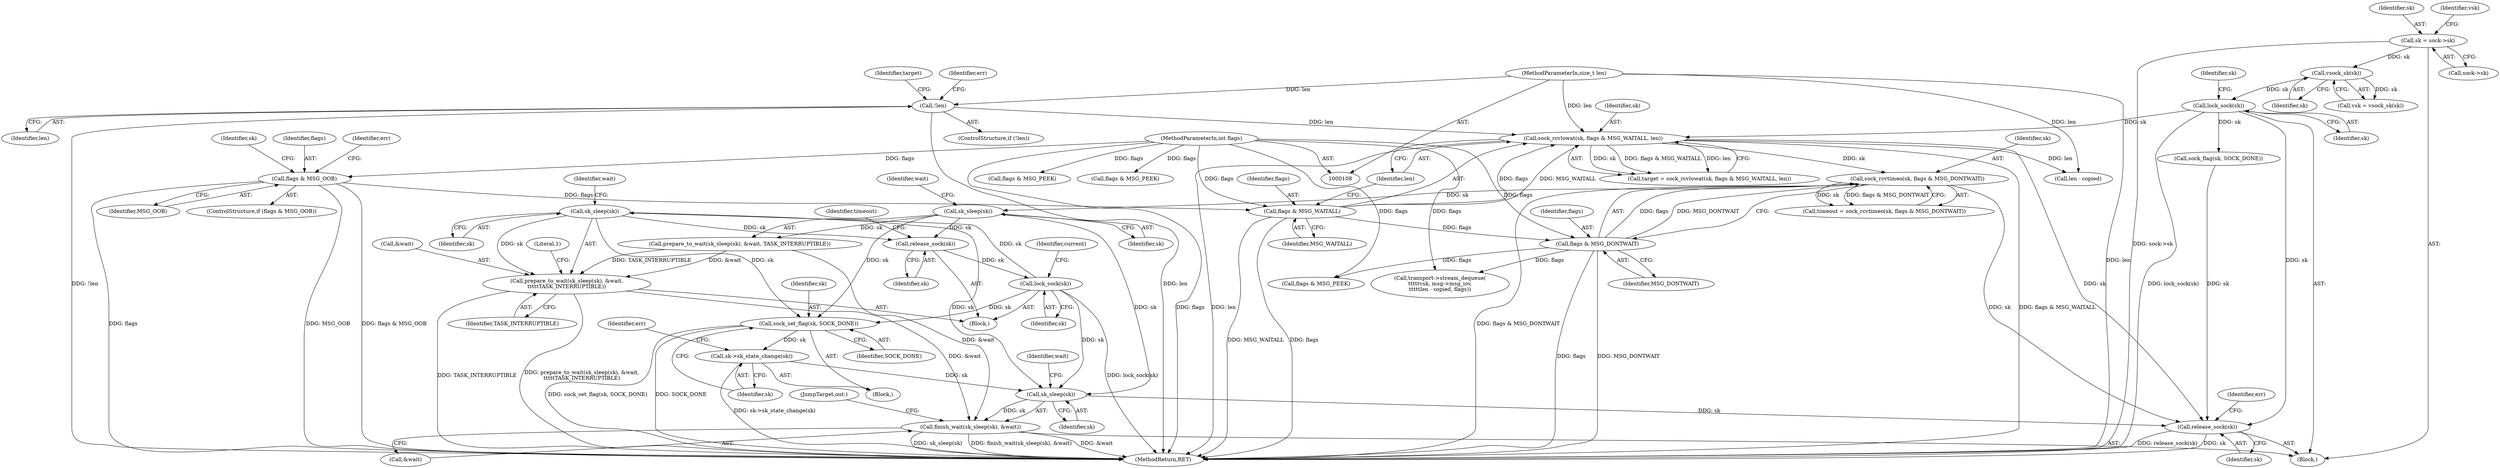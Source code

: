 digraph "0_linux_f3d3342602f8bcbf37d7c46641cb9bca7618eb1c_37@API" {
"1000397" [label="(Call,sk_sleep(sk))"];
"1000374" [label="(Call,lock_sock(sk))"];
"1000368" [label="(Call,release_sock(sk))"];
"1000397" [label="(Call,sk_sleep(sk))"];
"1000229" [label="(Call,sk_sleep(sk))"];
"1000208" [label="(Call,sock_rcvtimeo(sk, flags & MSG_DONTWAIT))"];
"1000189" [label="(Call,sock_rcvlowat(sk, flags & MSG_WAITALL, len))"];
"1000136" [label="(Call,lock_sock(sk))"];
"1000131" [label="(Call,vsock_sk(sk))"];
"1000124" [label="(Call,sk = sock->sk)"];
"1000191" [label="(Call,flags & MSG_WAITALL)"];
"1000159" [label="(Call,flags & MSG_OOB)"];
"1000113" [label="(MethodParameterIn,int flags)"];
"1000180" [label="(Call,!len)"];
"1000112" [label="(MethodParameterIn,size_t len)"];
"1000210" [label="(Call,flags & MSG_DONTWAIT)"];
"1000396" [label="(Call,prepare_to_wait(sk_sleep(sk), &wait,\n\t\t\t\t\tTASK_INTERRUPTIBLE))"];
"1000460" [label="(Call,finish_wait(sk_sleep(sk), &wait))"];
"1000451" [label="(Call,sock_set_flag(sk, SOCK_DONE))"];
"1000454" [label="(Call,sk->sk_state_change(sk))"];
"1000461" [label="(Call,sk_sleep(sk))"];
"1000466" [label="(Call,release_sock(sk))"];
"1000465" [label="(JumpTarget,out:)"];
"1000137" [label="(Identifier,sk)"];
"1000124" [label="(Call,sk = sock->sk)"];
"1000171" [label="(Identifier,sk)"];
"1000141" [label="(Identifier,sk)"];
"1000452" [label="(Identifier,sk)"];
"1000460" [label="(Call,finish_wait(sk_sleep(sk), &wait))"];
"1000126" [label="(Call,sock->sk)"];
"1000160" [label="(Identifier,flags)"];
"1000146" [label="(Call,sock_flag(sk, SOCK_DONE))"];
"1000193" [label="(Identifier,MSG_WAITALL)"];
"1000273" [label="(Call,transport->stream_dequeue(\n\t\t\t\t\tvsk, msg->msg_iov,\n\t\t\t\t\tlen - copied, flags))"];
"1000375" [label="(Identifier,sk)"];
"1000211" [label="(Identifier,flags)"];
"1000466" [label="(Call,release_sock(sk))"];
"1000467" [label="(Identifier,sk)"];
"1000129" [label="(Call,vsk = vsock_sk(sk))"];
"1000451" [label="(Call,sock_set_flag(sk, SOCK_DONE))"];
"1000401" [label="(Identifier,TASK_INTERRUPTIBLE)"];
"1000462" [label="(Identifier,sk)"];
"1000184" [label="(Identifier,err)"];
"1000208" [label="(Call,sock_rcvtimeo(sk, flags & MSG_DONTWAIT))"];
"1000400" [label="(Identifier,wait)"];
"1000164" [label="(Identifier,err)"];
"1000317" [label="(Call,flags & MSG_PEEK)"];
"1000229" [label="(Call,sk_sleep(sk))"];
"1000189" [label="(Call,sock_rcvlowat(sk, flags & MSG_WAITALL, len))"];
"1000180" [label="(Call,!len)"];
"1000302" [label="(Call,flags & MSG_PEEK)"];
"1000232" [label="(Identifier,wait)"];
"1000192" [label="(Identifier,flags)"];
"1000396" [label="(Call,prepare_to_wait(sk_sleep(sk), &wait,\n\t\t\t\t\tTASK_INTERRUPTIBLE))"];
"1000374" [label="(Call,lock_sock(sk))"];
"1000210" [label="(Call,flags & MSG_DONTWAIT)"];
"1000194" [label="(Identifier,len)"];
"1000112" [label="(MethodParameterIn,size_t len)"];
"1000212" [label="(Identifier,MSG_DONTWAIT)"];
"1000125" [label="(Identifier,sk)"];
"1000228" [label="(Call,prepare_to_wait(sk_sleep(sk), &wait, TASK_INTERRUPTIBLE))"];
"1000114" [label="(Block,)"];
"1000159" [label="(Call,flags & MSG_OOB)"];
"1000161" [label="(Identifier,MSG_OOB)"];
"1000464" [label="(Identifier,wait)"];
"1000461" [label="(Call,sk_sleep(sk))"];
"1000190" [label="(Identifier,sk)"];
"1000371" [label="(Identifier,timeout)"];
"1000136" [label="(Call,lock_sock(sk))"];
"1000463" [label="(Call,&wait)"];
"1000131" [label="(Call,vsock_sk(sk))"];
"1000453" [label="(Identifier,SOCK_DONE)"];
"1000191" [label="(Call,flags & MSG_WAITALL)"];
"1000132" [label="(Identifier,sk)"];
"1000429" [label="(Call,flags & MSG_PEEK)"];
"1000188" [label="(Identifier,target)"];
"1000378" [label="(Identifier,current)"];
"1000454" [label="(Call,sk->sk_state_change(sk))"];
"1000397" [label="(Call,sk_sleep(sk))"];
"1000187" [label="(Call,target = sock_rcvlowat(sk, flags & MSG_WAITALL, len))"];
"1000278" [label="(Call,len - copied)"];
"1000457" [label="(Identifier,err)"];
"1000469" [label="(Identifier,err)"];
"1000398" [label="(Identifier,sk)"];
"1000158" [label="(ControlStructure,if (flags & MSG_OOB))"];
"1000179" [label="(ControlStructure,if (!len))"];
"1000368" [label="(Call,release_sock(sk))"];
"1000470" [label="(MethodReturn,RET)"];
"1000113" [label="(MethodParameterIn,int flags)"];
"1000209" [label="(Identifier,sk)"];
"1000445" [label="(Block,)"];
"1000455" [label="(Identifier,sk)"];
"1000230" [label="(Identifier,sk)"];
"1000206" [label="(Call,timeout = sock_rcvtimeo(sk, flags & MSG_DONTWAIT))"];
"1000369" [label="(Identifier,sk)"];
"1000235" [label="(Literal,1)"];
"1000325" [label="(Block,)"];
"1000181" [label="(Identifier,len)"];
"1000399" [label="(Call,&wait)"];
"1000130" [label="(Identifier,vsk)"];
"1000397" -> "1000396"  [label="AST: "];
"1000397" -> "1000398"  [label="CFG: "];
"1000398" -> "1000397"  [label="AST: "];
"1000400" -> "1000397"  [label="CFG: "];
"1000397" -> "1000368"  [label="DDG: sk"];
"1000397" -> "1000396"  [label="DDG: sk"];
"1000374" -> "1000397"  [label="DDG: sk"];
"1000397" -> "1000451"  [label="DDG: sk"];
"1000397" -> "1000461"  [label="DDG: sk"];
"1000374" -> "1000325"  [label="AST: "];
"1000374" -> "1000375"  [label="CFG: "];
"1000375" -> "1000374"  [label="AST: "];
"1000378" -> "1000374"  [label="CFG: "];
"1000374" -> "1000470"  [label="DDG: lock_sock(sk)"];
"1000368" -> "1000374"  [label="DDG: sk"];
"1000374" -> "1000451"  [label="DDG: sk"];
"1000374" -> "1000461"  [label="DDG: sk"];
"1000368" -> "1000325"  [label="AST: "];
"1000368" -> "1000369"  [label="CFG: "];
"1000369" -> "1000368"  [label="AST: "];
"1000371" -> "1000368"  [label="CFG: "];
"1000229" -> "1000368"  [label="DDG: sk"];
"1000229" -> "1000228"  [label="AST: "];
"1000229" -> "1000230"  [label="CFG: "];
"1000230" -> "1000229"  [label="AST: "];
"1000232" -> "1000229"  [label="CFG: "];
"1000229" -> "1000228"  [label="DDG: sk"];
"1000208" -> "1000229"  [label="DDG: sk"];
"1000229" -> "1000451"  [label="DDG: sk"];
"1000229" -> "1000461"  [label="DDG: sk"];
"1000208" -> "1000206"  [label="AST: "];
"1000208" -> "1000210"  [label="CFG: "];
"1000209" -> "1000208"  [label="AST: "];
"1000210" -> "1000208"  [label="AST: "];
"1000206" -> "1000208"  [label="CFG: "];
"1000208" -> "1000470"  [label="DDG: flags & MSG_DONTWAIT"];
"1000208" -> "1000206"  [label="DDG: sk"];
"1000208" -> "1000206"  [label="DDG: flags & MSG_DONTWAIT"];
"1000189" -> "1000208"  [label="DDG: sk"];
"1000210" -> "1000208"  [label="DDG: flags"];
"1000210" -> "1000208"  [label="DDG: MSG_DONTWAIT"];
"1000208" -> "1000466"  [label="DDG: sk"];
"1000189" -> "1000187"  [label="AST: "];
"1000189" -> "1000194"  [label="CFG: "];
"1000190" -> "1000189"  [label="AST: "];
"1000191" -> "1000189"  [label="AST: "];
"1000194" -> "1000189"  [label="AST: "];
"1000187" -> "1000189"  [label="CFG: "];
"1000189" -> "1000470"  [label="DDG: len"];
"1000189" -> "1000470"  [label="DDG: flags & MSG_WAITALL"];
"1000189" -> "1000187"  [label="DDG: sk"];
"1000189" -> "1000187"  [label="DDG: flags & MSG_WAITALL"];
"1000189" -> "1000187"  [label="DDG: len"];
"1000136" -> "1000189"  [label="DDG: sk"];
"1000191" -> "1000189"  [label="DDG: flags"];
"1000191" -> "1000189"  [label="DDG: MSG_WAITALL"];
"1000180" -> "1000189"  [label="DDG: len"];
"1000112" -> "1000189"  [label="DDG: len"];
"1000189" -> "1000278"  [label="DDG: len"];
"1000189" -> "1000466"  [label="DDG: sk"];
"1000136" -> "1000114"  [label="AST: "];
"1000136" -> "1000137"  [label="CFG: "];
"1000137" -> "1000136"  [label="AST: "];
"1000141" -> "1000136"  [label="CFG: "];
"1000136" -> "1000470"  [label="DDG: lock_sock(sk)"];
"1000131" -> "1000136"  [label="DDG: sk"];
"1000136" -> "1000146"  [label="DDG: sk"];
"1000136" -> "1000466"  [label="DDG: sk"];
"1000131" -> "1000129"  [label="AST: "];
"1000131" -> "1000132"  [label="CFG: "];
"1000132" -> "1000131"  [label="AST: "];
"1000129" -> "1000131"  [label="CFG: "];
"1000131" -> "1000129"  [label="DDG: sk"];
"1000124" -> "1000131"  [label="DDG: sk"];
"1000124" -> "1000114"  [label="AST: "];
"1000124" -> "1000126"  [label="CFG: "];
"1000125" -> "1000124"  [label="AST: "];
"1000126" -> "1000124"  [label="AST: "];
"1000130" -> "1000124"  [label="CFG: "];
"1000124" -> "1000470"  [label="DDG: sock->sk"];
"1000191" -> "1000193"  [label="CFG: "];
"1000192" -> "1000191"  [label="AST: "];
"1000193" -> "1000191"  [label="AST: "];
"1000194" -> "1000191"  [label="CFG: "];
"1000191" -> "1000470"  [label="DDG: MSG_WAITALL"];
"1000191" -> "1000470"  [label="DDG: flags"];
"1000159" -> "1000191"  [label="DDG: flags"];
"1000113" -> "1000191"  [label="DDG: flags"];
"1000191" -> "1000210"  [label="DDG: flags"];
"1000159" -> "1000158"  [label="AST: "];
"1000159" -> "1000161"  [label="CFG: "];
"1000160" -> "1000159"  [label="AST: "];
"1000161" -> "1000159"  [label="AST: "];
"1000164" -> "1000159"  [label="CFG: "];
"1000171" -> "1000159"  [label="CFG: "];
"1000159" -> "1000470"  [label="DDG: flags & MSG_OOB"];
"1000159" -> "1000470"  [label="DDG: flags"];
"1000159" -> "1000470"  [label="DDG: MSG_OOB"];
"1000113" -> "1000159"  [label="DDG: flags"];
"1000113" -> "1000108"  [label="AST: "];
"1000113" -> "1000470"  [label="DDG: flags"];
"1000113" -> "1000210"  [label="DDG: flags"];
"1000113" -> "1000273"  [label="DDG: flags"];
"1000113" -> "1000302"  [label="DDG: flags"];
"1000113" -> "1000317"  [label="DDG: flags"];
"1000113" -> "1000429"  [label="DDG: flags"];
"1000180" -> "1000179"  [label="AST: "];
"1000180" -> "1000181"  [label="CFG: "];
"1000181" -> "1000180"  [label="AST: "];
"1000184" -> "1000180"  [label="CFG: "];
"1000188" -> "1000180"  [label="CFG: "];
"1000180" -> "1000470"  [label="DDG: len"];
"1000180" -> "1000470"  [label="DDG: !len"];
"1000112" -> "1000180"  [label="DDG: len"];
"1000112" -> "1000108"  [label="AST: "];
"1000112" -> "1000470"  [label="DDG: len"];
"1000112" -> "1000278"  [label="DDG: len"];
"1000210" -> "1000212"  [label="CFG: "];
"1000211" -> "1000210"  [label="AST: "];
"1000212" -> "1000210"  [label="AST: "];
"1000210" -> "1000470"  [label="DDG: MSG_DONTWAIT"];
"1000210" -> "1000470"  [label="DDG: flags"];
"1000210" -> "1000273"  [label="DDG: flags"];
"1000210" -> "1000429"  [label="DDG: flags"];
"1000396" -> "1000325"  [label="AST: "];
"1000396" -> "1000401"  [label="CFG: "];
"1000399" -> "1000396"  [label="AST: "];
"1000401" -> "1000396"  [label="AST: "];
"1000235" -> "1000396"  [label="CFG: "];
"1000396" -> "1000470"  [label="DDG: prepare_to_wait(sk_sleep(sk), &wait,\n\t\t\t\t\tTASK_INTERRUPTIBLE)"];
"1000396" -> "1000470"  [label="DDG: TASK_INTERRUPTIBLE"];
"1000228" -> "1000396"  [label="DDG: &wait"];
"1000228" -> "1000396"  [label="DDG: TASK_INTERRUPTIBLE"];
"1000396" -> "1000460"  [label="DDG: &wait"];
"1000460" -> "1000114"  [label="AST: "];
"1000460" -> "1000463"  [label="CFG: "];
"1000461" -> "1000460"  [label="AST: "];
"1000463" -> "1000460"  [label="AST: "];
"1000465" -> "1000460"  [label="CFG: "];
"1000460" -> "1000470"  [label="DDG: sk_sleep(sk)"];
"1000460" -> "1000470"  [label="DDG: finish_wait(sk_sleep(sk), &wait)"];
"1000460" -> "1000470"  [label="DDG: &wait"];
"1000461" -> "1000460"  [label="DDG: sk"];
"1000228" -> "1000460"  [label="DDG: &wait"];
"1000451" -> "1000445"  [label="AST: "];
"1000451" -> "1000453"  [label="CFG: "];
"1000452" -> "1000451"  [label="AST: "];
"1000453" -> "1000451"  [label="AST: "];
"1000455" -> "1000451"  [label="CFG: "];
"1000451" -> "1000470"  [label="DDG: SOCK_DONE"];
"1000451" -> "1000470"  [label="DDG: sock_set_flag(sk, SOCK_DONE)"];
"1000451" -> "1000454"  [label="DDG: sk"];
"1000454" -> "1000445"  [label="AST: "];
"1000454" -> "1000455"  [label="CFG: "];
"1000455" -> "1000454"  [label="AST: "];
"1000457" -> "1000454"  [label="CFG: "];
"1000454" -> "1000470"  [label="DDG: sk->sk_state_change(sk)"];
"1000454" -> "1000461"  [label="DDG: sk"];
"1000461" -> "1000462"  [label="CFG: "];
"1000462" -> "1000461"  [label="AST: "];
"1000464" -> "1000461"  [label="CFG: "];
"1000461" -> "1000466"  [label="DDG: sk"];
"1000466" -> "1000114"  [label="AST: "];
"1000466" -> "1000467"  [label="CFG: "];
"1000467" -> "1000466"  [label="AST: "];
"1000469" -> "1000466"  [label="CFG: "];
"1000466" -> "1000470"  [label="DDG: sk"];
"1000466" -> "1000470"  [label="DDG: release_sock(sk)"];
"1000146" -> "1000466"  [label="DDG: sk"];
}
